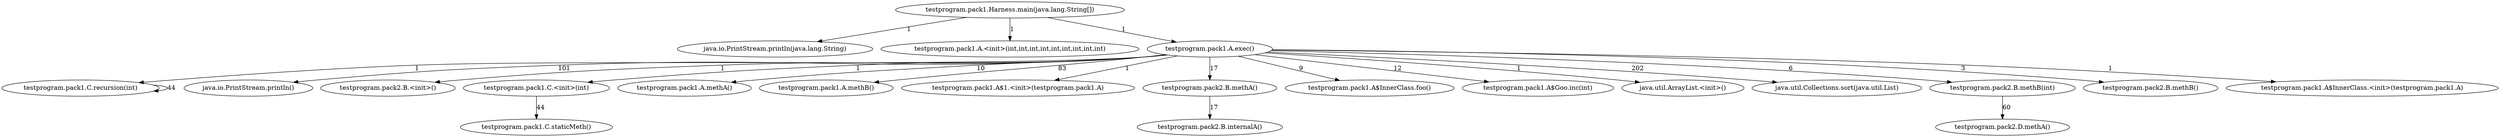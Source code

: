 digraph test_graph{
	16 [label="testprogram.pack1.C.recursion(int)"];
	13 [label="java.io.PrintStream.println()"];
	21 [label="java.io.PrintStream.println(java.lang.String)"];
	1 [label="testprogram.pack2.D.methA()"];
	3 [label="testprogram.pack2.B.<init>()"];
	4 [label="testprogram.pack1.C.<init>(int)"];
	7 [label="testprogram.pack1.A.methA()"];
	8 [label="testprogram.pack1.A.methB()"];
	18 [label="testprogram.pack1.C.staticMeth()"];
	6 [label="testprogram.pack1.A$1.<init>(testprogram.pack1.A)"];
	9 [label="testprogram.pack2.B.methA()"];
	11 [label="testprogram.pack1.A$InnerClass.foo()"];
	12 [label="testprogram.pack1.A$Goo.inc(int)"];
	20 [label="testprogram.pack1.A.<init>(int,int,int,int,int,int,int,int,int)"];
	14 [label="java.util.ArrayList.<init>()"];
	19 [label="testprogram.pack1.Harness.main(java.lang.String[])"];
	17 [label="testprogram.pack2.B.internalA()"];
	15 [label="java.util.Collections.sort(java.util.List)"];
	0 [label="testprogram.pack2.B.methB(int)"];
	10 [label="testprogram.pack2.B.methB()"];
	2 [label="testprogram.pack1.A.exec()"];
	5 [label="testprogram.pack1.A$InnerClass.<init>(testprogram.pack1.A)"];
	0 -> 1 [label="60"]
	2 -> 3 [label="1"]
	2 -> 4 [label="1"]
	2 -> 5 [label="1"]
	2 -> 6 [label="1"]
	2 -> 7 [label="10"]
	2 -> 8 [label="83"]
	2 -> 9 [label="17"]
	2 -> 10 [label="3"]
	2 -> 0 [label="6"]
	2 -> 11 [label="9"]
	2 -> 12 [label="12"]
	2 -> 13 [label="101"]
	2 -> 14 [label="1"]
	2 -> 15 [label="202"]
	2 -> 16 [label="1"]
	16 -> 16 [label="44"]
	9 -> 17 [label="17"]
	4 -> 18 [label="44"]
	19 -> 20 [label="1"]
	19 -> 2 [label="1"]
	19 -> 21 [label="1"]
}